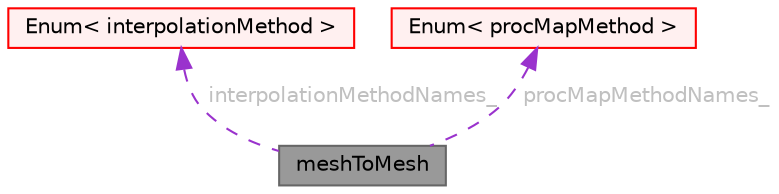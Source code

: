 digraph "meshToMesh"
{
 // LATEX_PDF_SIZE
  bgcolor="transparent";
  edge [fontname=Helvetica,fontsize=10,labelfontname=Helvetica,labelfontsize=10];
  node [fontname=Helvetica,fontsize=10,shape=box,height=0.2,width=0.4];
  Node1 [id="Node000001",label="meshToMesh",height=0.2,width=0.4,color="gray40", fillcolor="grey60", style="filled", fontcolor="black",tooltip="Class to calculate the cell-addressing between two overlapping meshes."];
  Node2 -> Node1 [id="edge1_Node000001_Node000002",dir="back",color="darkorchid3",style="dashed",tooltip=" ",label=" interpolationMethodNames_",fontcolor="grey" ];
  Node2 [id="Node000002",label="Enum\< interpolationMethod \>",height=0.2,width=0.4,color="red", fillcolor="#FFF0F0", style="filled",URL="$classFoam_1_1Enum.html",tooltip=" "];
  Node4 -> Node1 [id="edge2_Node000001_Node000004",dir="back",color="darkorchid3",style="dashed",tooltip=" ",label=" procMapMethodNames_",fontcolor="grey" ];
  Node4 [id="Node000004",label="Enum\< procMapMethod \>",height=0.2,width=0.4,color="red", fillcolor="#FFF0F0", style="filled",URL="$classFoam_1_1Enum.html",tooltip=" "];
}
